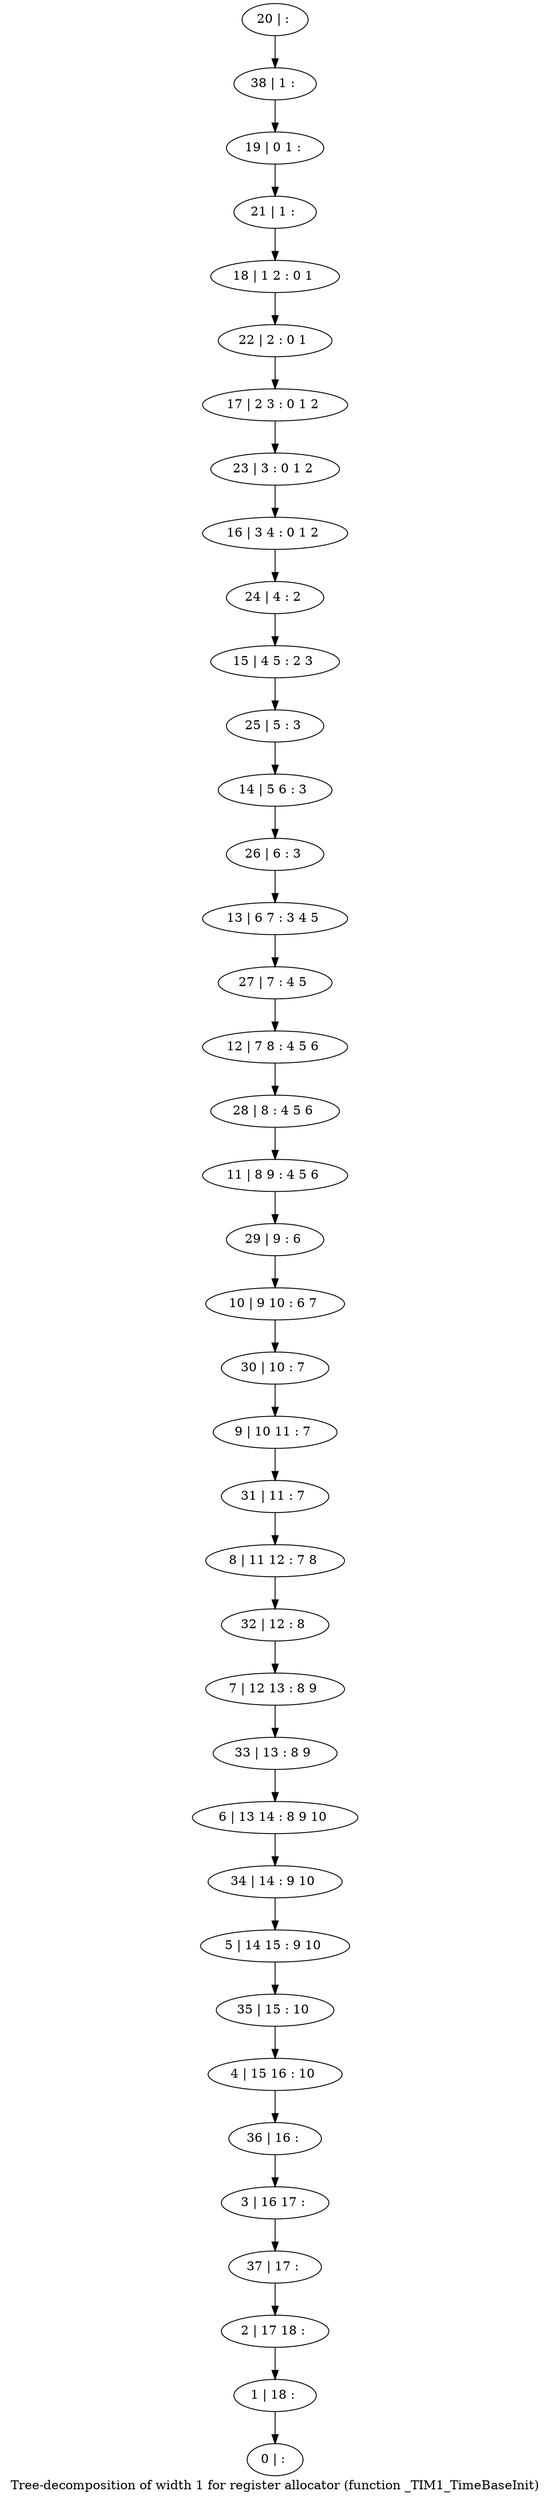 digraph G {
graph [label="Tree-decomposition of width 1 for register allocator (function _TIM1_TimeBaseInit)"]
0[label="0 | : "];
1[label="1 | 18 : "];
2[label="2 | 17 18 : "];
3[label="3 | 16 17 : "];
4[label="4 | 15 16 : 10 "];
5[label="5 | 14 15 : 9 10 "];
6[label="6 | 13 14 : 8 9 10 "];
7[label="7 | 12 13 : 8 9 "];
8[label="8 | 11 12 : 7 8 "];
9[label="9 | 10 11 : 7 "];
10[label="10 | 9 10 : 6 7 "];
11[label="11 | 8 9 : 4 5 6 "];
12[label="12 | 7 8 : 4 5 6 "];
13[label="13 | 6 7 : 3 4 5 "];
14[label="14 | 5 6 : 3 "];
15[label="15 | 4 5 : 2 3 "];
16[label="16 | 3 4 : 0 1 2 "];
17[label="17 | 2 3 : 0 1 2 "];
18[label="18 | 1 2 : 0 1 "];
19[label="19 | 0 1 : "];
20[label="20 | : "];
21[label="21 | 1 : "];
22[label="22 | 2 : 0 1 "];
23[label="23 | 3 : 0 1 2 "];
24[label="24 | 4 : 2 "];
25[label="25 | 5 : 3 "];
26[label="26 | 6 : 3 "];
27[label="27 | 7 : 4 5 "];
28[label="28 | 8 : 4 5 6 "];
29[label="29 | 9 : 6 "];
30[label="30 | 10 : 7 "];
31[label="31 | 11 : 7 "];
32[label="32 | 12 : 8 "];
33[label="33 | 13 : 8 9 "];
34[label="34 | 14 : 9 10 "];
35[label="35 | 15 : 10 "];
36[label="36 | 16 : "];
37[label="37 | 17 : "];
38[label="38 | 1 : "];
20->38 ;
38->19 ;
19->21 ;
21->18 ;
18->22 ;
22->17 ;
17->23 ;
23->16 ;
16->24 ;
24->15 ;
15->25 ;
25->14 ;
14->26 ;
26->13 ;
13->27 ;
27->12 ;
12->28 ;
28->11 ;
11->29 ;
29->10 ;
10->30 ;
30->9 ;
9->31 ;
31->8 ;
8->32 ;
32->7 ;
7->33 ;
33->6 ;
6->34 ;
34->5 ;
5->35 ;
35->4 ;
4->36 ;
36->3 ;
3->37 ;
37->2 ;
2->1 ;
1->0 ;
}
